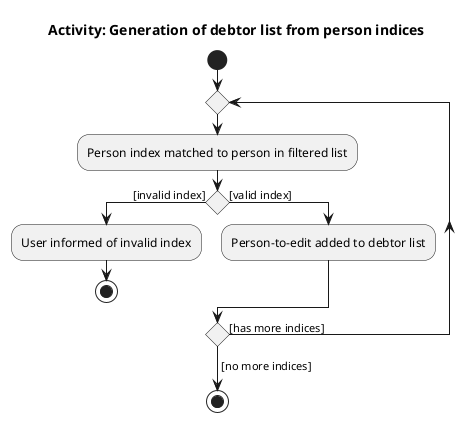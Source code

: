 @startuml
title: Activity: Generation of debtor list from person indices

start
repeat
:Person index matched to person in filtered list;
if () then ([invalid index])
    :User informed of invalid index;
    stop
else ([valid index])
:Person-to-edit added to debtor list;
endif
repeat while () is ([has more indices])
->[no more indices];
stop

@enduml
